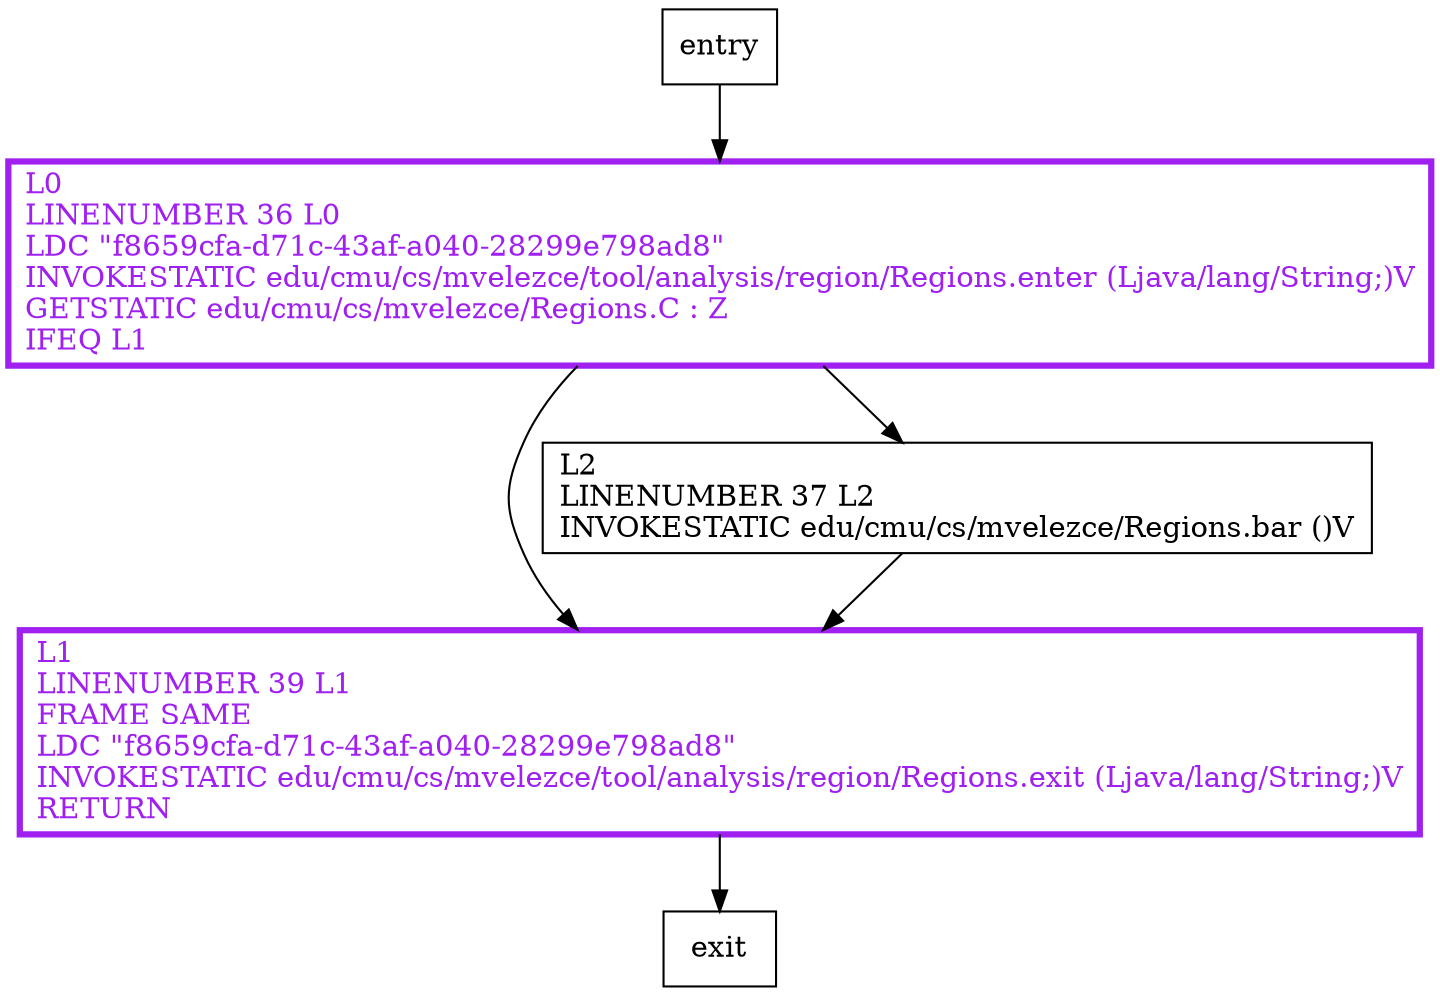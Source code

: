 digraph woo {
node [shape=record];
70510380 [label="L1\lLINENUMBER 39 L1\lFRAME SAME\lLDC \"f8659cfa-d71c-43af-a040-28299e798ad8\"\lINVOKESTATIC edu/cmu/cs/mvelezce/tool/analysis/region/Regions.exit (Ljava/lang/String;)V\lRETURN\l"];
150269767 [label="L2\lLINENUMBER 37 L2\lINVOKESTATIC edu/cmu/cs/mvelezce/Regions.bar ()V\l"];
228374628 [label="L0\lLINENUMBER 36 L0\lLDC \"f8659cfa-d71c-43af-a040-28299e798ad8\"\lINVOKESTATIC edu/cmu/cs/mvelezce/tool/analysis/region/Regions.enter (Ljava/lang/String;)V\lGETSTATIC edu/cmu/cs/mvelezce/Regions.C : Z\lIFEQ L1\l"];
entry;
exit;
entry -> 228374628;
70510380 -> exit;
150269767 -> 70510380;
228374628 -> 70510380;
228374628 -> 150269767;
70510380[fontcolor="purple", penwidth=3, color="purple"];
228374628[fontcolor="purple", penwidth=3, color="purple"];
}
